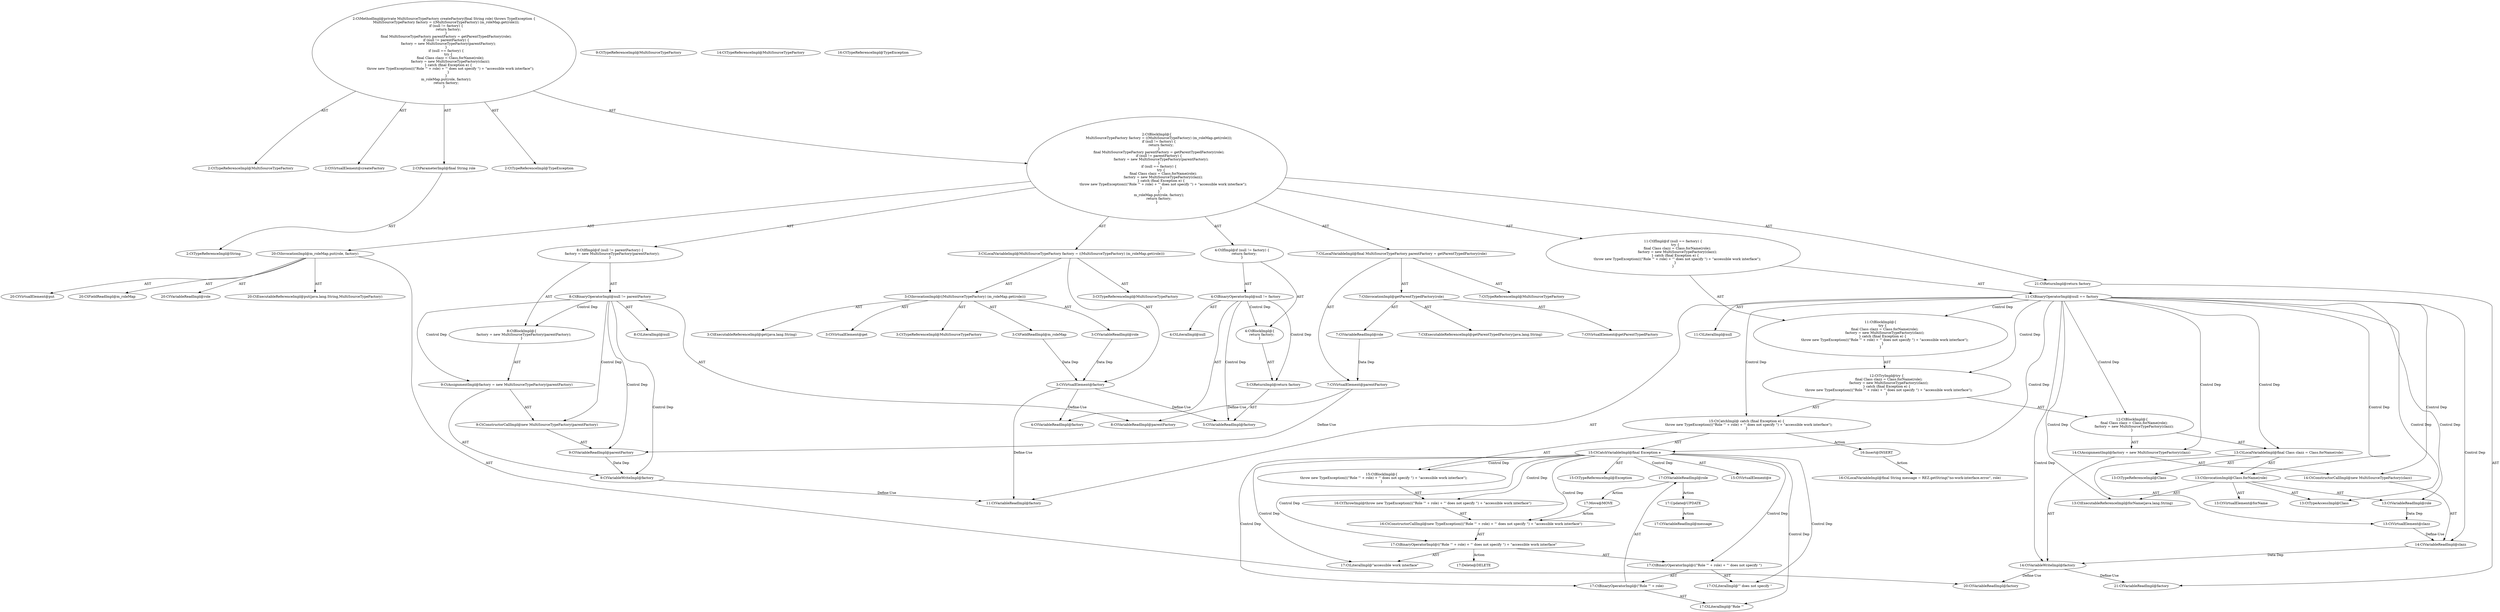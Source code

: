 digraph "createFactory#?,String" {
0 [label="2:CtTypeReferenceImpl@MultiSourceTypeFactory" shape=ellipse]
1 [label="2:CtVirtualElement@createFactory" shape=ellipse]
2 [label="2:CtParameterImpl@final String role" shape=ellipse]
3 [label="2:CtTypeReferenceImpl@String" shape=ellipse]
4 [label="2:CtTypeReferenceImpl@TypeException" shape=ellipse]
5 [label="3:CtTypeReferenceImpl@MultiSourceTypeFactory" shape=ellipse]
6 [label="3:CtExecutableReferenceImpl@get(java.lang.String)" shape=ellipse]
7 [label="3:CtVirtualElement@get" shape=ellipse]
8 [label="3:CtFieldReadImpl@m_roleMap" shape=ellipse]
9 [label="3:CtVariableReadImpl@role" shape=ellipse]
10 [label="3:CtInvocationImpl@((MultiSourceTypeFactory) (m_roleMap.get(role)))" shape=ellipse]
11 [label="3:CtTypeReferenceImpl@MultiSourceTypeFactory" shape=ellipse]
12 [label="3:CtVirtualElement@factory" shape=ellipse]
13 [label="3:CtLocalVariableImpl@MultiSourceTypeFactory factory = ((MultiSourceTypeFactory) (m_roleMap.get(role)))" shape=ellipse]
14 [label="4:CtLiteralImpl@null" shape=ellipse]
15 [label="4:CtVariableReadImpl@factory" shape=ellipse]
16 [label="4:CtBinaryOperatorImpl@null != factory" shape=ellipse]
17 [label="5:CtVariableReadImpl@factory" shape=ellipse]
18 [label="5:CtReturnImpl@return factory" shape=ellipse]
19 [label="4:CtBlockImpl@\{
    return factory;
\}" shape=ellipse]
20 [label="4:CtIfImpl@if (null != factory) \{
    return factory;
\}" shape=ellipse]
21 [label="7:CtTypeReferenceImpl@MultiSourceTypeFactory" shape=ellipse]
22 [label="7:CtExecutableReferenceImpl@getParentTypedFactory(java.lang.String)" shape=ellipse]
23 [label="7:CtVirtualElement@getParentTypedFactory" shape=ellipse]
24 [label="7:CtVariableReadImpl@role" shape=ellipse]
25 [label="7:CtInvocationImpl@getParentTypedFactory(role)" shape=ellipse]
26 [label="7:CtVirtualElement@parentFactory" shape=ellipse]
27 [label="7:CtLocalVariableImpl@final MultiSourceTypeFactory parentFactory = getParentTypedFactory(role)" shape=ellipse]
28 [label="8:CtLiteralImpl@null" shape=ellipse]
29 [label="8:CtVariableReadImpl@parentFactory" shape=ellipse]
30 [label="8:CtBinaryOperatorImpl@null != parentFactory" shape=ellipse]
31 [label="9:CtVariableWriteImpl@factory" shape=ellipse]
32 [label="9:CtTypeReferenceImpl@MultiSourceTypeFactory" shape=ellipse]
33 [label="9:CtVariableReadImpl@parentFactory" shape=ellipse]
34 [label="9:CtConstructorCallImpl@new MultiSourceTypeFactory(parentFactory)" shape=ellipse]
35 [label="9:CtAssignmentImpl@factory = new MultiSourceTypeFactory(parentFactory)" shape=ellipse]
36 [label="8:CtBlockImpl@\{
    factory = new MultiSourceTypeFactory(parentFactory);
\}" shape=ellipse]
37 [label="8:CtIfImpl@if (null != parentFactory) \{
    factory = new MultiSourceTypeFactory(parentFactory);
\}" shape=ellipse]
38 [label="11:CtLiteralImpl@null" shape=ellipse]
39 [label="11:CtVariableReadImpl@factory" shape=ellipse]
40 [label="11:CtBinaryOperatorImpl@null == factory" shape=ellipse]
41 [label="13:CtTypeReferenceImpl@Class" shape=ellipse]
42 [label="13:CtExecutableReferenceImpl@forName(java.lang.String)" shape=ellipse]
43 [label="13:CtVirtualElement@forName" shape=ellipse]
44 [label="13:CtTypeAccessImpl@Class" shape=ellipse]
45 [label="13:CtVariableReadImpl@role" shape=ellipse]
46 [label="13:CtInvocationImpl@Class.forName(role)" shape=ellipse]
47 [label="13:CtVirtualElement@clazz" shape=ellipse]
48 [label="13:CtLocalVariableImpl@final Class clazz = Class.forName(role)" shape=ellipse]
49 [label="14:CtVariableWriteImpl@factory" shape=ellipse]
50 [label="14:CtTypeReferenceImpl@MultiSourceTypeFactory" shape=ellipse]
51 [label="14:CtVariableReadImpl@clazz" shape=ellipse]
52 [label="14:CtConstructorCallImpl@new MultiSourceTypeFactory(clazz)" shape=ellipse]
53 [label="14:CtAssignmentImpl@factory = new MultiSourceTypeFactory(clazz)" shape=ellipse]
54 [label="12:CtBlockImpl@\{
    final Class clazz = Class.forName(role);
    factory = new MultiSourceTypeFactory(clazz);
\}" shape=ellipse]
55 [label="15:CtVirtualElement@e" shape=ellipse]
56 [label="15:CtTypeReferenceImpl@Exception" shape=ellipse]
57 [label="15:CtCatchVariableImpl@final Exception e" shape=ellipse]
58 [label="16:CtTypeReferenceImpl@TypeException" shape=ellipse]
59 [label="17:CtLiteralImpl@\"Role '\"" shape=ellipse]
60 [label="17:CtVariableReadImpl@role" shape=ellipse]
61 [label="17:CtBinaryOperatorImpl@(\"Role '\" + role)" shape=ellipse]
62 [label="17:CtLiteralImpl@\"' does not specify \"" shape=ellipse]
63 [label="17:CtBinaryOperatorImpl@((\"Role '\" + role) + \"' does not specify \")" shape=ellipse]
64 [label="17:CtLiteralImpl@\"accessible work interface\"" shape=ellipse]
65 [label="17:CtBinaryOperatorImpl@((\"Role '\" + role) + \"' does not specify \") + \"accessible work interface\"" shape=ellipse]
66 [label="16:CtConstructorCallImpl@new TypeException(((\"Role '\" + role) + \"' does not specify \") + \"accessible work interface\")" shape=ellipse]
67 [label="16:CtThrowImpl@throw new TypeException(((\"Role '\" + role) + \"' does not specify \") + \"accessible work interface\")" shape=ellipse]
68 [label="15:CtBlockImpl@\{
    throw new TypeException(((\"Role '\" + role) + \"' does not specify \") + \"accessible work interface\");
\}" shape=ellipse]
69 [label="15:CtCatchImpl@ catch (final Exception e) \{
    throw new TypeException(((\"Role '\" + role) + \"' does not specify \") + \"accessible work interface\");
\}" shape=ellipse]
70 [label="12:CtTryImpl@try \{
    final Class clazz = Class.forName(role);
    factory = new MultiSourceTypeFactory(clazz);
\} catch (final Exception e) \{
    throw new TypeException(((\"Role '\" + role) + \"' does not specify \") + \"accessible work interface\");
\}" shape=ellipse]
71 [label="11:CtBlockImpl@\{
    try \{
        final Class clazz = Class.forName(role);
        factory = new MultiSourceTypeFactory(clazz);
    \} catch (final Exception e) \{
        throw new TypeException(((\"Role '\" + role) + \"' does not specify \") + \"accessible work interface\");
    \}
\}" shape=ellipse]
72 [label="11:CtIfImpl@if (null == factory) \{
    try \{
        final Class clazz = Class.forName(role);
        factory = new MultiSourceTypeFactory(clazz);
    \} catch (final Exception e) \{
        throw new TypeException(((\"Role '\" + role) + \"' does not specify \") + \"accessible work interface\");
    \}
\}" shape=ellipse]
73 [label="20:CtExecutableReferenceImpl@put(java.lang.String,MultiSourceTypeFactory)" shape=ellipse]
74 [label="20:CtVirtualElement@put" shape=ellipse]
75 [label="20:CtFieldReadImpl@m_roleMap" shape=ellipse]
76 [label="20:CtVariableReadImpl@role" shape=ellipse]
77 [label="20:CtVariableReadImpl@factory" shape=ellipse]
78 [label="20:CtInvocationImpl@m_roleMap.put(role, factory)" shape=ellipse]
79 [label="21:CtVariableReadImpl@factory" shape=ellipse]
80 [label="21:CtReturnImpl@return factory" shape=ellipse]
81 [label="2:CtBlockImpl@\{
    MultiSourceTypeFactory factory = ((MultiSourceTypeFactory) (m_roleMap.get(role)));
    if (null != factory) \{
        return factory;
    \}
    final MultiSourceTypeFactory parentFactory = getParentTypedFactory(role);
    if (null != parentFactory) \{
        factory = new MultiSourceTypeFactory(parentFactory);
    \}
    if (null == factory) \{
        try \{
            final Class clazz = Class.forName(role);
            factory = new MultiSourceTypeFactory(clazz);
        \} catch (final Exception e) \{
            throw new TypeException(((\"Role '\" + role) + \"' does not specify \") + \"accessible work interface\");
        \}
    \}
    m_roleMap.put(role, factory);
    return factory;
\}" shape=ellipse]
82 [label="2:CtMethodImpl@private MultiSourceTypeFactory createFactory(final String role) throws TypeException \{
    MultiSourceTypeFactory factory = ((MultiSourceTypeFactory) (m_roleMap.get(role)));
    if (null != factory) \{
        return factory;
    \}
    final MultiSourceTypeFactory parentFactory = getParentTypedFactory(role);
    if (null != parentFactory) \{
        factory = new MultiSourceTypeFactory(parentFactory);
    \}
    if (null == factory) \{
        try \{
            final Class clazz = Class.forName(role);
            factory = new MultiSourceTypeFactory(clazz);
        \} catch (final Exception e) \{
            throw new TypeException(((\"Role '\" + role) + \"' does not specify \") + \"accessible work interface\");
        \}
    \}
    m_roleMap.put(role, factory);
    return factory;
\}" shape=ellipse]
83 [label="17:Update@UPDATE" shape=ellipse]
84 [label="17:CtVariableReadImpl@message" shape=ellipse]
85 [label="17:Delete@DELETE" shape=ellipse]
86 [label="16:Insert@INSERT" shape=ellipse]
87 [label="16:CtLocalVariableImpl@final String message = REZ.getString(\"no-work-interface.error\", role)" shape=ellipse]
88 [label="17:Move@MOVE" shape=ellipse]
2 -> 3 [label="AST"];
8 -> 12 [label="Data Dep"];
9 -> 12 [label="Data Dep"];
10 -> 7 [label="AST"];
10 -> 11 [label="AST"];
10 -> 8 [label="AST"];
10 -> 6 [label="AST"];
10 -> 9 [label="AST"];
12 -> 15 [label="Define-Use"];
12 -> 17 [label="Define-Use"];
12 -> 39 [label="Define-Use"];
13 -> 12 [label="AST"];
13 -> 5 [label="AST"];
13 -> 10 [label="AST"];
16 -> 14 [label="AST"];
16 -> 15 [label="AST"];
16 -> 19 [label="Control Dep"];
16 -> 18 [label="Control Dep"];
16 -> 17 [label="Control Dep"];
18 -> 17 [label="AST"];
19 -> 18 [label="AST"];
20 -> 16 [label="AST"];
20 -> 19 [label="AST"];
24 -> 26 [label="Data Dep"];
25 -> 23 [label="AST"];
25 -> 22 [label="AST"];
25 -> 24 [label="AST"];
26 -> 29 [label="Define-Use"];
26 -> 33 [label="Define-Use"];
27 -> 26 [label="AST"];
27 -> 21 [label="AST"];
27 -> 25 [label="AST"];
30 -> 28 [label="AST"];
30 -> 29 [label="AST"];
30 -> 36 [label="Control Dep"];
30 -> 35 [label="Control Dep"];
30 -> 31 [label="Control Dep"];
30 -> 34 [label="Control Dep"];
30 -> 33 [label="Control Dep"];
31 -> 39 [label="Define-Use"];
33 -> 31 [label="Data Dep"];
34 -> 33 [label="AST"];
35 -> 31 [label="AST"];
35 -> 34 [label="AST"];
36 -> 35 [label="AST"];
37 -> 30 [label="AST"];
37 -> 36 [label="AST"];
40 -> 38 [label="AST"];
40 -> 39 [label="AST"];
40 -> 71 [label="Control Dep"];
40 -> 70 [label="Control Dep"];
40 -> 54 [label="Control Dep"];
40 -> 48 [label="Control Dep"];
40 -> 46 [label="Control Dep"];
40 -> 42 [label="Control Dep"];
40 -> 44 [label="Control Dep"];
40 -> 45 [label="Control Dep"];
40 -> 53 [label="Control Dep"];
40 -> 49 [label="Control Dep"];
40 -> 52 [label="Control Dep"];
40 -> 51 [label="Control Dep"];
40 -> 69 [label="Control Dep"];
40 -> 57 [label="Control Dep"];
45 -> 47 [label="Data Dep"];
46 -> 43 [label="AST"];
46 -> 44 [label="AST"];
46 -> 42 [label="AST"];
46 -> 45 [label="AST"];
47 -> 51 [label="Define-Use"];
48 -> 47 [label="AST"];
48 -> 41 [label="AST"];
48 -> 46 [label="AST"];
49 -> 77 [label="Define-Use"];
49 -> 79 [label="Define-Use"];
51 -> 49 [label="Data Dep"];
52 -> 51 [label="AST"];
53 -> 49 [label="AST"];
53 -> 52 [label="AST"];
54 -> 48 [label="AST"];
54 -> 53 [label="AST"];
57 -> 55 [label="AST"];
57 -> 56 [label="AST"];
57 -> 68 [label="Control Dep"];
57 -> 67 [label="Control Dep"];
57 -> 66 [label="Control Dep"];
57 -> 65 [label="Control Dep"];
57 -> 63 [label="Control Dep"];
57 -> 61 [label="Control Dep"];
57 -> 59 [label="Control Dep"];
57 -> 60 [label="Control Dep"];
57 -> 62 [label="Control Dep"];
57 -> 64 [label="Control Dep"];
60 -> 83 [label="Action"];
60 -> 88 [label="Action"];
61 -> 59 [label="AST"];
61 -> 60 [label="AST"];
63 -> 61 [label="AST"];
63 -> 62 [label="AST"];
65 -> 63 [label="AST"];
65 -> 64 [label="AST"];
65 -> 85 [label="Action"];
66 -> 65 [label="AST"];
67 -> 66 [label="AST"];
68 -> 67 [label="AST"];
69 -> 57 [label="AST"];
69 -> 68 [label="AST"];
69 -> 86 [label="Action"];
70 -> 54 [label="AST"];
70 -> 69 [label="AST"];
71 -> 70 [label="AST"];
72 -> 40 [label="AST"];
72 -> 71 [label="AST"];
78 -> 74 [label="AST"];
78 -> 75 [label="AST"];
78 -> 73 [label="AST"];
78 -> 76 [label="AST"];
78 -> 77 [label="AST"];
80 -> 79 [label="AST"];
81 -> 13 [label="AST"];
81 -> 20 [label="AST"];
81 -> 27 [label="AST"];
81 -> 37 [label="AST"];
81 -> 72 [label="AST"];
81 -> 78 [label="AST"];
81 -> 80 [label="AST"];
82 -> 1 [label="AST"];
82 -> 0 [label="AST"];
82 -> 2 [label="AST"];
82 -> 4 [label="AST"];
82 -> 81 [label="AST"];
83 -> 84 [label="Action"];
86 -> 87 [label="Action"];
88 -> 66 [label="Action"];
}
